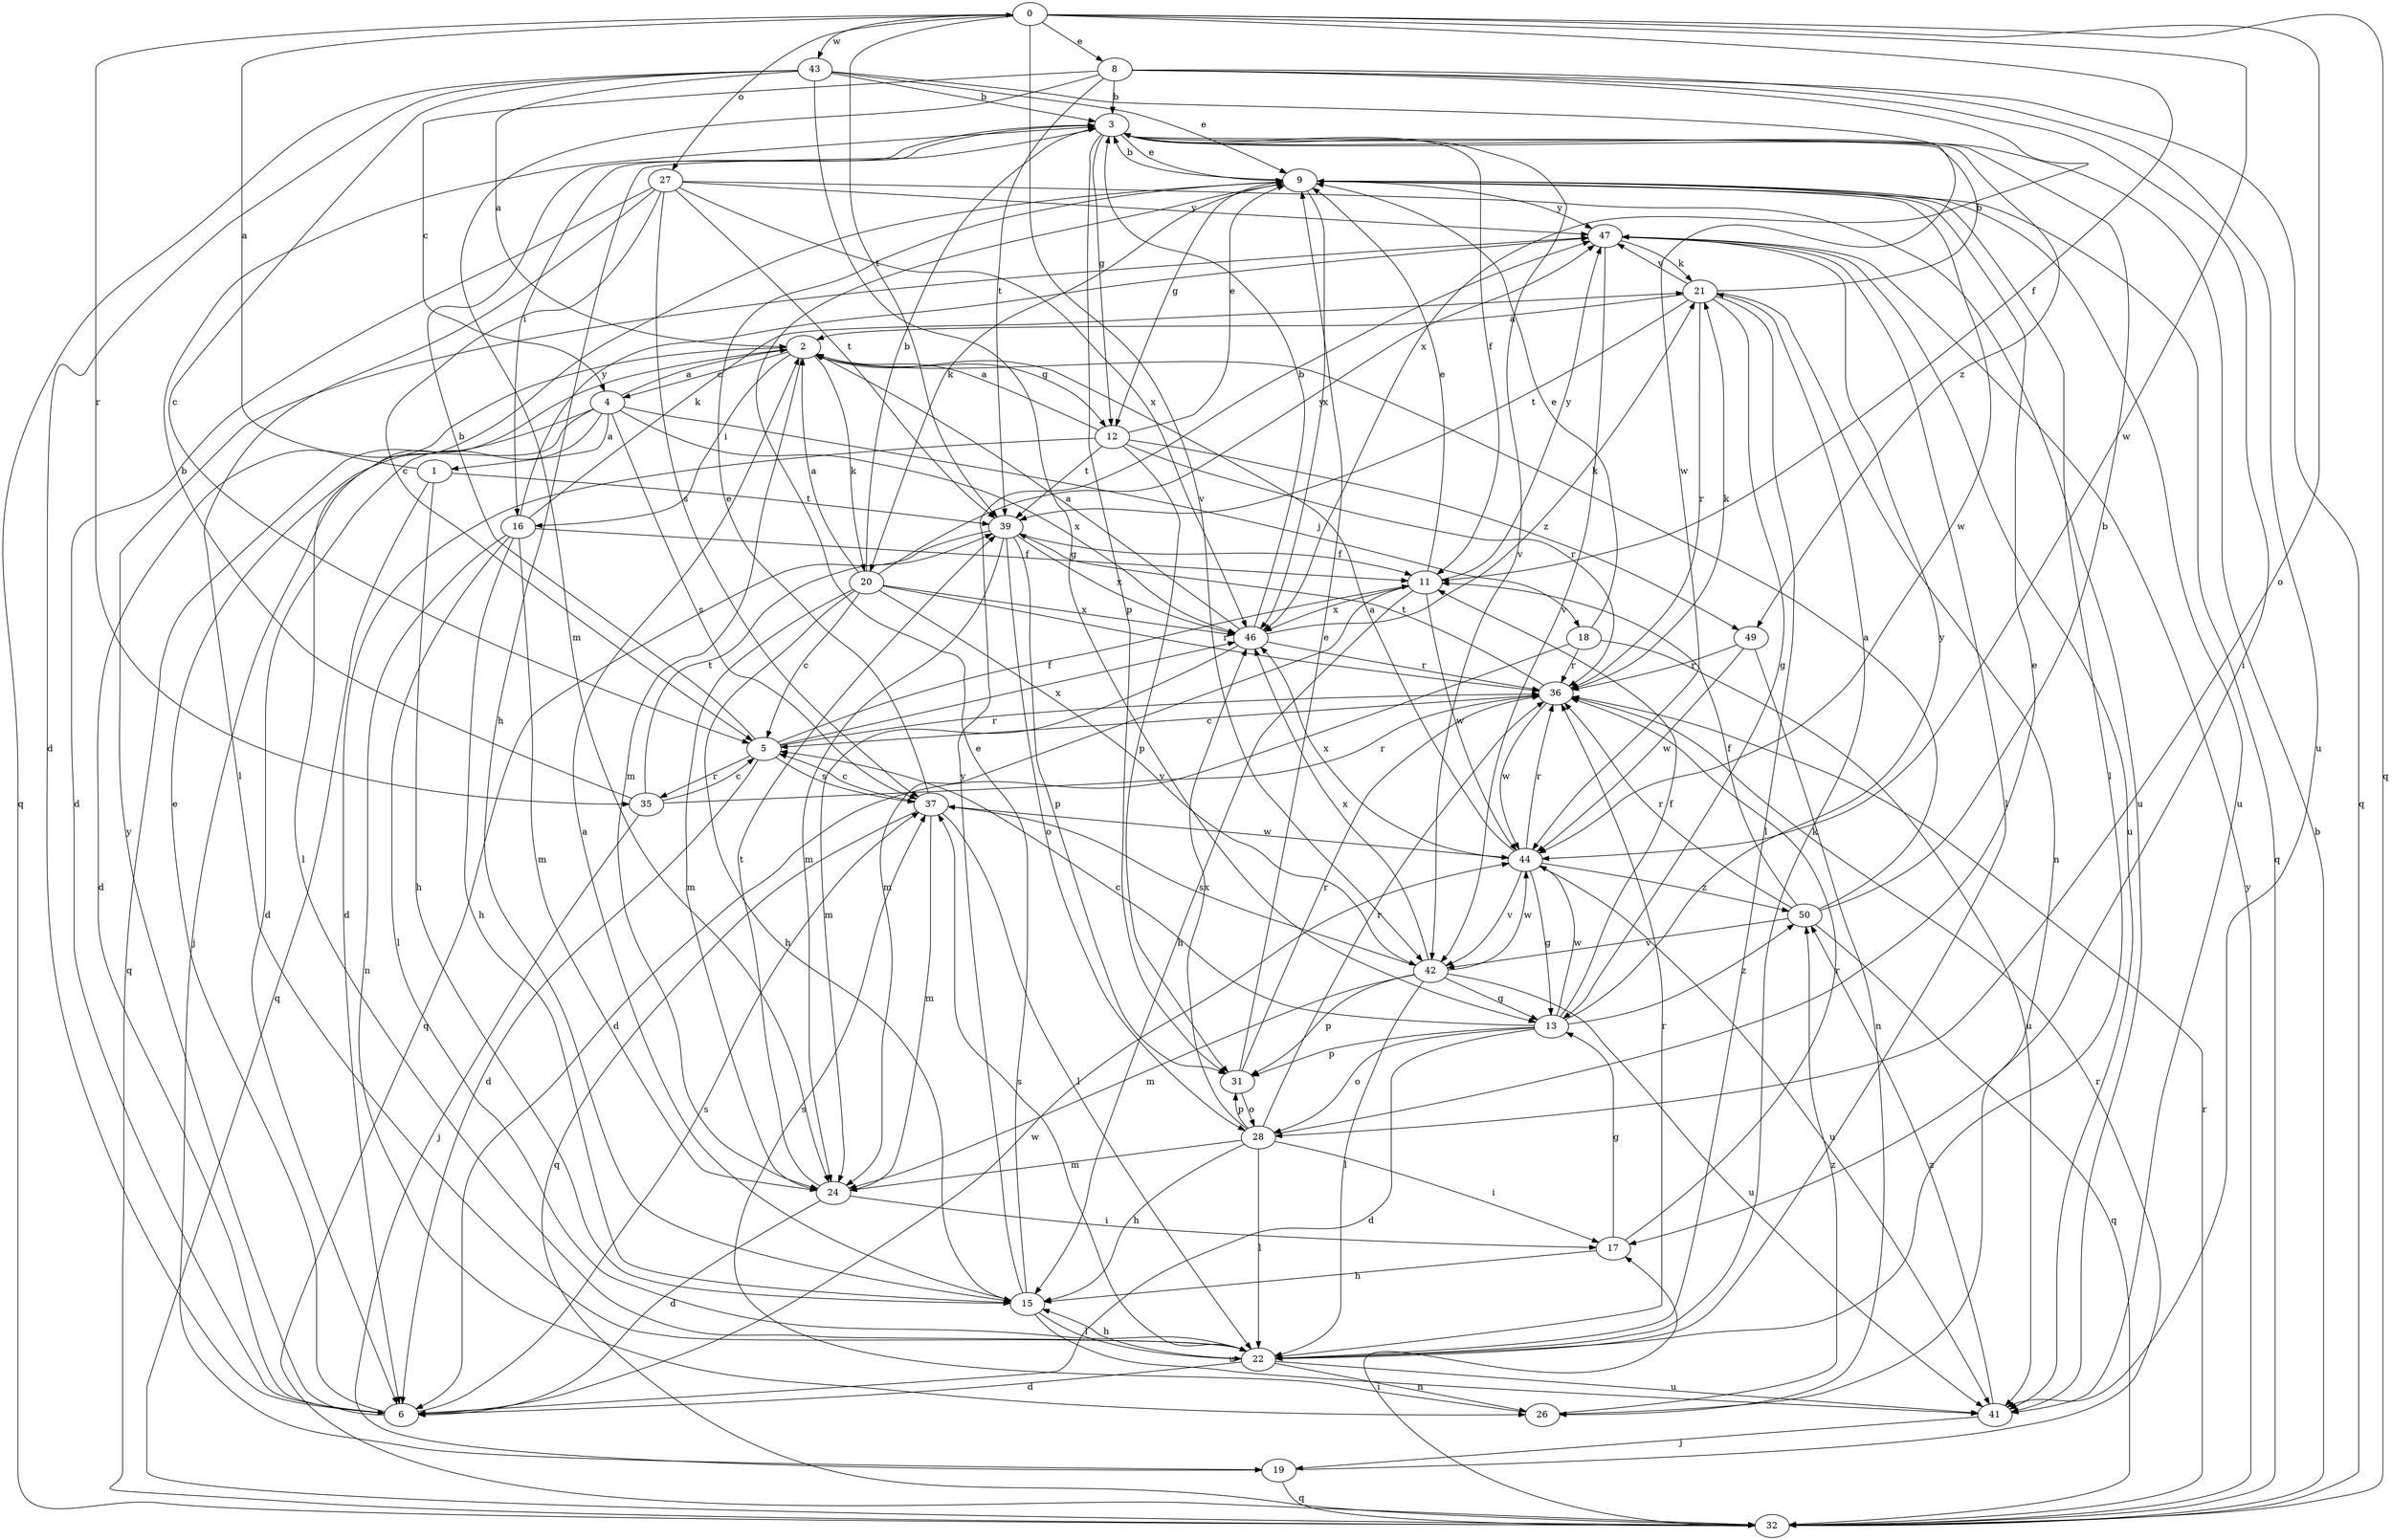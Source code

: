 strict digraph  {
0;
1;
2;
3;
4;
5;
6;
8;
9;
11;
12;
13;
15;
16;
17;
18;
19;
20;
21;
22;
24;
26;
27;
28;
31;
32;
35;
36;
37;
39;
41;
42;
43;
44;
46;
47;
49;
50;
0 -> 8  [label=e];
0 -> 11  [label=f];
0 -> 27  [label=o];
0 -> 28  [label=o];
0 -> 32  [label=q];
0 -> 35  [label=r];
0 -> 39  [label=t];
0 -> 42  [label=v];
0 -> 43  [label=w];
0 -> 44  [label=w];
1 -> 0  [label=a];
1 -> 15  [label=h];
1 -> 32  [label=q];
1 -> 39  [label=t];
2 -> 4  [label=c];
2 -> 6  [label=d];
2 -> 12  [label=g];
2 -> 16  [label=i];
2 -> 20  [label=k];
2 -> 22  [label=l];
2 -> 24  [label=m];
3 -> 9  [label=e];
3 -> 11  [label=f];
3 -> 12  [label=g];
3 -> 15  [label=h];
3 -> 16  [label=i];
3 -> 31  [label=p];
3 -> 42  [label=v];
3 -> 49  [label=z];
4 -> 1  [label=a];
4 -> 2  [label=a];
4 -> 6  [label=d];
4 -> 18  [label=j];
4 -> 19  [label=j];
4 -> 32  [label=q];
4 -> 37  [label=s];
4 -> 46  [label=x];
5 -> 3  [label=b];
5 -> 6  [label=d];
5 -> 11  [label=f];
5 -> 35  [label=r];
5 -> 36  [label=r];
5 -> 37  [label=s];
5 -> 46  [label=x];
6 -> 9  [label=e];
6 -> 37  [label=s];
6 -> 44  [label=w];
6 -> 47  [label=y];
8 -> 3  [label=b];
8 -> 4  [label=c];
8 -> 17  [label=i];
8 -> 24  [label=m];
8 -> 32  [label=q];
8 -> 39  [label=t];
8 -> 41  [label=u];
8 -> 46  [label=x];
9 -> 3  [label=b];
9 -> 12  [label=g];
9 -> 20  [label=k];
9 -> 22  [label=l];
9 -> 32  [label=q];
9 -> 41  [label=u];
9 -> 44  [label=w];
9 -> 46  [label=x];
9 -> 47  [label=y];
11 -> 9  [label=e];
11 -> 15  [label=h];
11 -> 24  [label=m];
11 -> 44  [label=w];
11 -> 46  [label=x];
11 -> 47  [label=y];
12 -> 2  [label=a];
12 -> 6  [label=d];
12 -> 9  [label=e];
12 -> 31  [label=p];
12 -> 36  [label=r];
12 -> 39  [label=t];
12 -> 49  [label=z];
13 -> 5  [label=c];
13 -> 6  [label=d];
13 -> 11  [label=f];
13 -> 28  [label=o];
13 -> 31  [label=p];
13 -> 44  [label=w];
13 -> 47  [label=y];
13 -> 50  [label=z];
15 -> 2  [label=a];
15 -> 9  [label=e];
15 -> 22  [label=l];
15 -> 41  [label=u];
15 -> 47  [label=y];
16 -> 11  [label=f];
16 -> 15  [label=h];
16 -> 21  [label=k];
16 -> 22  [label=l];
16 -> 24  [label=m];
16 -> 26  [label=n];
16 -> 47  [label=y];
17 -> 13  [label=g];
17 -> 15  [label=h];
17 -> 36  [label=r];
18 -> 6  [label=d];
18 -> 9  [label=e];
18 -> 36  [label=r];
18 -> 41  [label=u];
19 -> 32  [label=q];
19 -> 36  [label=r];
20 -> 2  [label=a];
20 -> 3  [label=b];
20 -> 5  [label=c];
20 -> 15  [label=h];
20 -> 24  [label=m];
20 -> 36  [label=r];
20 -> 42  [label=v];
20 -> 46  [label=x];
20 -> 47  [label=y];
21 -> 2  [label=a];
21 -> 3  [label=b];
21 -> 13  [label=g];
21 -> 22  [label=l];
21 -> 26  [label=n];
21 -> 36  [label=r];
21 -> 39  [label=t];
21 -> 47  [label=y];
22 -> 6  [label=d];
22 -> 15  [label=h];
22 -> 21  [label=k];
22 -> 26  [label=n];
22 -> 36  [label=r];
22 -> 37  [label=s];
22 -> 41  [label=u];
24 -> 6  [label=d];
24 -> 17  [label=i];
24 -> 39  [label=t];
26 -> 37  [label=s];
26 -> 50  [label=z];
27 -> 5  [label=c];
27 -> 6  [label=d];
27 -> 22  [label=l];
27 -> 37  [label=s];
27 -> 39  [label=t];
27 -> 41  [label=u];
27 -> 46  [label=x];
27 -> 47  [label=y];
28 -> 9  [label=e];
28 -> 15  [label=h];
28 -> 17  [label=i];
28 -> 22  [label=l];
28 -> 24  [label=m];
28 -> 31  [label=p];
28 -> 36  [label=r];
28 -> 46  [label=x];
31 -> 9  [label=e];
31 -> 28  [label=o];
31 -> 36  [label=r];
32 -> 3  [label=b];
32 -> 17  [label=i];
32 -> 36  [label=r];
32 -> 47  [label=y];
35 -> 3  [label=b];
35 -> 5  [label=c];
35 -> 19  [label=j];
35 -> 36  [label=r];
35 -> 39  [label=t];
36 -> 5  [label=c];
36 -> 21  [label=k];
36 -> 39  [label=t];
36 -> 44  [label=w];
37 -> 5  [label=c];
37 -> 9  [label=e];
37 -> 22  [label=l];
37 -> 24  [label=m];
37 -> 32  [label=q];
37 -> 44  [label=w];
39 -> 11  [label=f];
39 -> 24  [label=m];
39 -> 28  [label=o];
39 -> 31  [label=p];
39 -> 32  [label=q];
39 -> 46  [label=x];
41 -> 19  [label=j];
41 -> 50  [label=z];
42 -> 13  [label=g];
42 -> 22  [label=l];
42 -> 24  [label=m];
42 -> 31  [label=p];
42 -> 37  [label=s];
42 -> 41  [label=u];
42 -> 44  [label=w];
42 -> 46  [label=x];
43 -> 2  [label=a];
43 -> 3  [label=b];
43 -> 5  [label=c];
43 -> 6  [label=d];
43 -> 9  [label=e];
43 -> 13  [label=g];
43 -> 32  [label=q];
43 -> 44  [label=w];
44 -> 2  [label=a];
44 -> 13  [label=g];
44 -> 36  [label=r];
44 -> 41  [label=u];
44 -> 42  [label=v];
44 -> 46  [label=x];
44 -> 50  [label=z];
46 -> 2  [label=a];
46 -> 3  [label=b];
46 -> 21  [label=k];
46 -> 24  [label=m];
46 -> 36  [label=r];
47 -> 21  [label=k];
47 -> 22  [label=l];
47 -> 41  [label=u];
47 -> 42  [label=v];
49 -> 26  [label=n];
49 -> 36  [label=r];
49 -> 44  [label=w];
50 -> 2  [label=a];
50 -> 3  [label=b];
50 -> 11  [label=f];
50 -> 32  [label=q];
50 -> 36  [label=r];
50 -> 42  [label=v];
}
